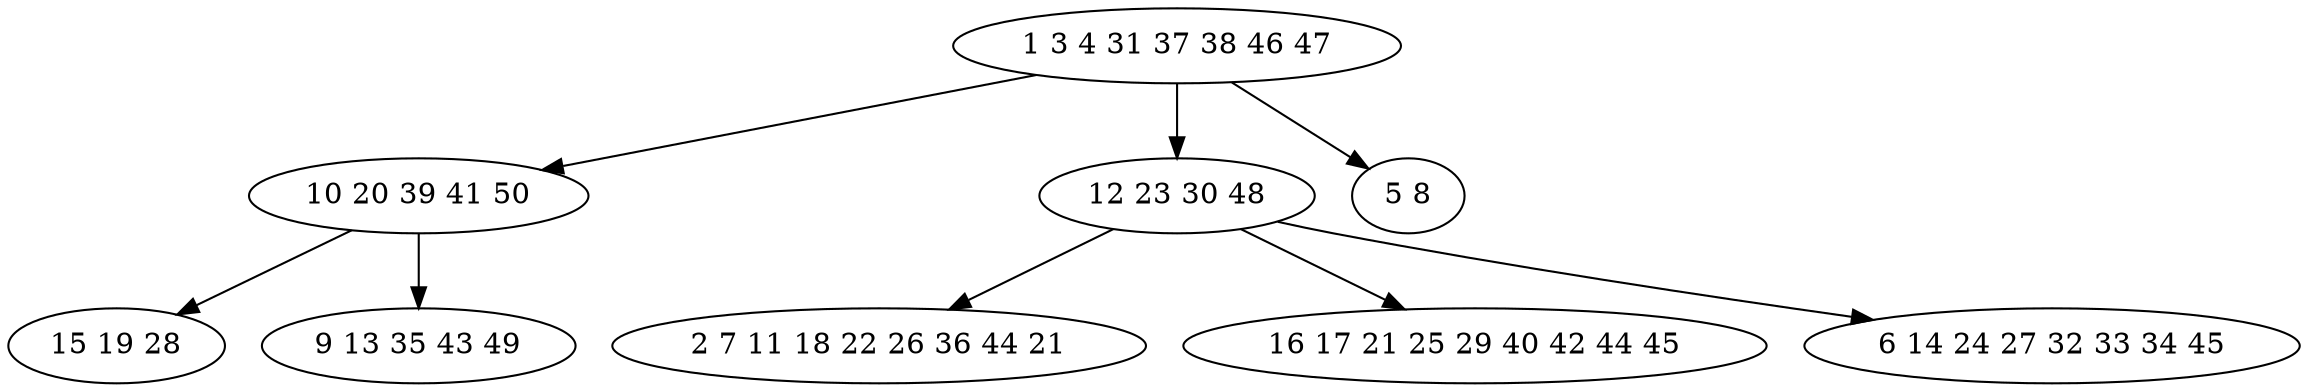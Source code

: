 digraph true_tree {
	"0" -> "1"
	"1" -> "2"
	"1" -> "3"
	"0" -> "4"
	"4" -> "5"
	"4" -> "6"
	"4" -> "7"
	"0" -> "8"
	"0" [label="1 3 4 31 37 38 46 47"];
	"1" [label="10 20 39 41 50"];
	"2" [label="15 19 28"];
	"3" [label="9 13 35 43 49"];
	"4" [label="12 23 30 48"];
	"5" [label="2 7 11 18 22 26 36 44 21"];
	"6" [label="16 17 21 25 29 40 42 44 45"];
	"7" [label="6 14 24 27 32 33 34 45"];
	"8" [label="5 8"];
}
